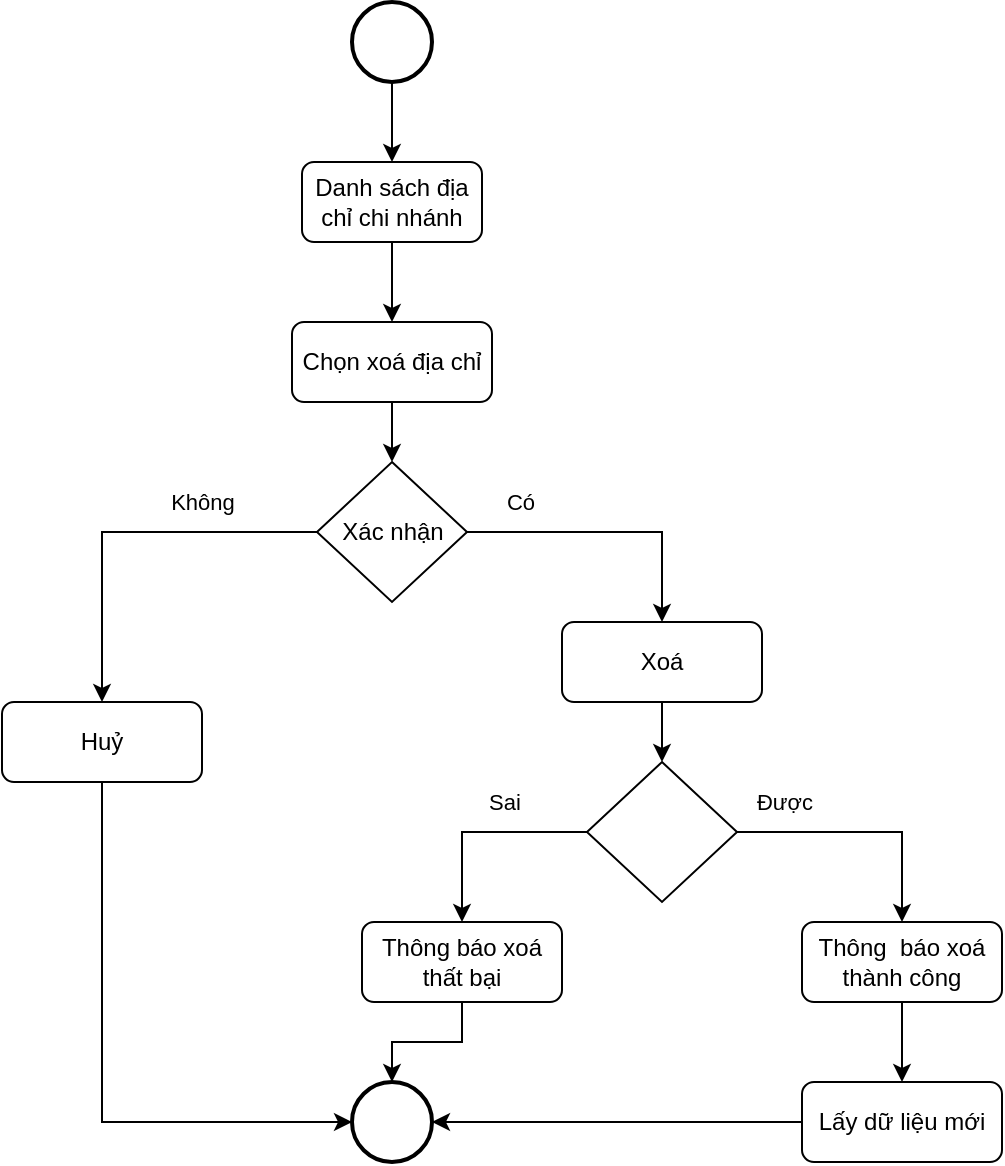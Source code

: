 <mxfile version="22.1.21" type="device">
  <diagram id="C5RBs43oDa-KdzZeNtuy" name="Page-1">
    <mxGraphModel dx="1276" dy="606" grid="1" gridSize="10" guides="1" tooltips="1" connect="1" arrows="1" fold="1" page="1" pageScale="1" pageWidth="827" pageHeight="1169" math="0" shadow="0">
      <root>
        <mxCell id="WIyWlLk6GJQsqaUBKTNV-0" />
        <mxCell id="WIyWlLk6GJQsqaUBKTNV-1" parent="WIyWlLk6GJQsqaUBKTNV-0" />
        <mxCell id="vbGwbBUcuy8wxPZ8sT2K-0" value="" style="edgeStyle=orthogonalEdgeStyle;rounded=0;orthogonalLoop=1;jettySize=auto;html=1;" edge="1" parent="WIyWlLk6GJQsqaUBKTNV-1" source="LU5P4YlEtu4sABiCGrMD-0" target="LU5P4YlEtu4sABiCGrMD-1">
          <mxGeometry relative="1" as="geometry" />
        </mxCell>
        <mxCell id="LU5P4YlEtu4sABiCGrMD-0" value="" style="strokeWidth=2;html=1;shape=mxgraph.flowchart.start_2;whiteSpace=wrap;" parent="WIyWlLk6GJQsqaUBKTNV-1" vertex="1">
          <mxGeometry x="245" y="20" width="40" height="40" as="geometry" />
        </mxCell>
        <mxCell id="LU5P4YlEtu4sABiCGrMD-4" value="" style="edgeStyle=orthogonalEdgeStyle;rounded=0;orthogonalLoop=1;jettySize=auto;html=1;" parent="WIyWlLk6GJQsqaUBKTNV-1" source="LU5P4YlEtu4sABiCGrMD-1" target="LU5P4YlEtu4sABiCGrMD-2" edge="1">
          <mxGeometry relative="1" as="geometry" />
        </mxCell>
        <mxCell id="LU5P4YlEtu4sABiCGrMD-1" value="Danh sách địa chỉ chi nhánh" style="rounded=1;whiteSpace=wrap;html=1;" parent="WIyWlLk6GJQsqaUBKTNV-1" vertex="1">
          <mxGeometry x="220" y="100" width="90" height="40" as="geometry" />
        </mxCell>
        <mxCell id="LU5P4YlEtu4sABiCGrMD-11" value="" style="edgeStyle=orthogonalEdgeStyle;rounded=0;orthogonalLoop=1;jettySize=auto;html=1;" parent="WIyWlLk6GJQsqaUBKTNV-1" source="LU5P4YlEtu4sABiCGrMD-2" target="LU5P4YlEtu4sABiCGrMD-6" edge="1">
          <mxGeometry relative="1" as="geometry" />
        </mxCell>
        <mxCell id="LU5P4YlEtu4sABiCGrMD-2" value="Chọn xoá địa chỉ" style="rounded=1;whiteSpace=wrap;html=1;" parent="WIyWlLk6GJQsqaUBKTNV-1" vertex="1">
          <mxGeometry x="215" y="180" width="100" height="40" as="geometry" />
        </mxCell>
        <mxCell id="LU5P4YlEtu4sABiCGrMD-8" style="edgeStyle=orthogonalEdgeStyle;rounded=0;orthogonalLoop=1;jettySize=auto;html=1;entryX=0.5;entryY=0;entryDx=0;entryDy=0;" parent="WIyWlLk6GJQsqaUBKTNV-1" source="LU5P4YlEtu4sABiCGrMD-6" target="LU5P4YlEtu4sABiCGrMD-7" edge="1">
          <mxGeometry relative="1" as="geometry" />
        </mxCell>
        <mxCell id="LU5P4YlEtu4sABiCGrMD-9" value="Có" style="edgeLabel;html=1;align=center;verticalAlign=middle;resizable=0;points=[];" parent="LU5P4YlEtu4sABiCGrMD-8" vertex="1" connectable="0">
          <mxGeometry x="-0.495" relative="1" as="geometry">
            <mxPoint x="-10" y="-15" as="offset" />
          </mxGeometry>
        </mxCell>
        <mxCell id="LU5P4YlEtu4sABiCGrMD-22" style="edgeStyle=orthogonalEdgeStyle;rounded=0;orthogonalLoop=1;jettySize=auto;html=1;entryX=0.5;entryY=0;entryDx=0;entryDy=0;" parent="WIyWlLk6GJQsqaUBKTNV-1" source="LU5P4YlEtu4sABiCGrMD-6" target="LU5P4YlEtu4sABiCGrMD-21" edge="1">
          <mxGeometry relative="1" as="geometry" />
        </mxCell>
        <mxCell id="LU5P4YlEtu4sABiCGrMD-23" value="Không" style="edgeLabel;html=1;align=center;verticalAlign=middle;resizable=0;points=[];" parent="LU5P4YlEtu4sABiCGrMD-22" vertex="1" connectable="0">
          <mxGeometry x="-0.508" y="-1" relative="1" as="geometry">
            <mxPoint x="-10" y="-14" as="offset" />
          </mxGeometry>
        </mxCell>
        <mxCell id="LU5P4YlEtu4sABiCGrMD-6" value="Xác nhận" style="rhombus;whiteSpace=wrap;html=1;" parent="WIyWlLk6GJQsqaUBKTNV-1" vertex="1">
          <mxGeometry x="227.5" y="250" width="75" height="70" as="geometry" />
        </mxCell>
        <mxCell id="LU5P4YlEtu4sABiCGrMD-16" value="" style="edgeStyle=orthogonalEdgeStyle;rounded=0;orthogonalLoop=1;jettySize=auto;html=1;" parent="WIyWlLk6GJQsqaUBKTNV-1" source="LU5P4YlEtu4sABiCGrMD-7" target="LU5P4YlEtu4sABiCGrMD-12" edge="1">
          <mxGeometry relative="1" as="geometry" />
        </mxCell>
        <mxCell id="LU5P4YlEtu4sABiCGrMD-7" value="Xoá" style="rounded=1;whiteSpace=wrap;html=1;" parent="WIyWlLk6GJQsqaUBKTNV-1" vertex="1">
          <mxGeometry x="350" y="330" width="100" height="40" as="geometry" />
        </mxCell>
        <mxCell id="LU5P4YlEtu4sABiCGrMD-14" style="edgeStyle=orthogonalEdgeStyle;rounded=0;orthogonalLoop=1;jettySize=auto;html=1;entryX=0.5;entryY=0;entryDx=0;entryDy=0;" parent="WIyWlLk6GJQsqaUBKTNV-1" source="LU5P4YlEtu4sABiCGrMD-12" target="LU5P4YlEtu4sABiCGrMD-13" edge="1">
          <mxGeometry relative="1" as="geometry" />
        </mxCell>
        <mxCell id="LU5P4YlEtu4sABiCGrMD-15" value="Sai" style="edgeLabel;html=1;align=center;verticalAlign=middle;resizable=0;points=[];" parent="LU5P4YlEtu4sABiCGrMD-14" vertex="1" connectable="0">
          <mxGeometry x="-0.284" relative="1" as="geometry">
            <mxPoint x="-3" y="-15" as="offset" />
          </mxGeometry>
        </mxCell>
        <mxCell id="LU5P4YlEtu4sABiCGrMD-18" style="edgeStyle=orthogonalEdgeStyle;rounded=0;orthogonalLoop=1;jettySize=auto;html=1;entryX=0.5;entryY=0;entryDx=0;entryDy=0;" parent="WIyWlLk6GJQsqaUBKTNV-1" source="LU5P4YlEtu4sABiCGrMD-12" target="LU5P4YlEtu4sABiCGrMD-17" edge="1">
          <mxGeometry relative="1" as="geometry" />
        </mxCell>
        <mxCell id="LU5P4YlEtu4sABiCGrMD-19" value="Được" style="edgeLabel;html=1;align=center;verticalAlign=middle;resizable=0;points=[];" parent="LU5P4YlEtu4sABiCGrMD-18" vertex="1" connectable="0">
          <mxGeometry x="-0.176" y="-1" relative="1" as="geometry">
            <mxPoint x="-29" y="-16" as="offset" />
          </mxGeometry>
        </mxCell>
        <mxCell id="LU5P4YlEtu4sABiCGrMD-12" value="" style="rhombus;whiteSpace=wrap;html=1;" parent="WIyWlLk6GJQsqaUBKTNV-1" vertex="1">
          <mxGeometry x="362.5" y="400" width="75" height="70" as="geometry" />
        </mxCell>
        <mxCell id="LU5P4YlEtu4sABiCGrMD-28" style="edgeStyle=orthogonalEdgeStyle;rounded=0;orthogonalLoop=1;jettySize=auto;html=1;" parent="WIyWlLk6GJQsqaUBKTNV-1" source="LU5P4YlEtu4sABiCGrMD-13" target="LU5P4YlEtu4sABiCGrMD-25" edge="1">
          <mxGeometry relative="1" as="geometry" />
        </mxCell>
        <mxCell id="LU5P4YlEtu4sABiCGrMD-13" value="Thông báo xoá thất bại" style="rounded=1;whiteSpace=wrap;html=1;" parent="WIyWlLk6GJQsqaUBKTNV-1" vertex="1">
          <mxGeometry x="250" y="480" width="100" height="40" as="geometry" />
        </mxCell>
        <mxCell id="LU5P4YlEtu4sABiCGrMD-29" value="" style="edgeStyle=orthogonalEdgeStyle;rounded=0;orthogonalLoop=1;jettySize=auto;html=1;" parent="WIyWlLk6GJQsqaUBKTNV-1" source="LU5P4YlEtu4sABiCGrMD-17" target="LU5P4YlEtu4sABiCGrMD-20" edge="1">
          <mxGeometry relative="1" as="geometry" />
        </mxCell>
        <mxCell id="LU5P4YlEtu4sABiCGrMD-17" value="Thông&amp;nbsp; báo xoá thành công" style="rounded=1;whiteSpace=wrap;html=1;" parent="WIyWlLk6GJQsqaUBKTNV-1" vertex="1">
          <mxGeometry x="470" y="480" width="100" height="40" as="geometry" />
        </mxCell>
        <mxCell id="LU5P4YlEtu4sABiCGrMD-20" value="Lấy dữ liệu mới" style="rounded=1;whiteSpace=wrap;html=1;" parent="WIyWlLk6GJQsqaUBKTNV-1" vertex="1">
          <mxGeometry x="470" y="560" width="100" height="40" as="geometry" />
        </mxCell>
        <mxCell id="LU5P4YlEtu4sABiCGrMD-21" value="Huỷ" style="rounded=1;whiteSpace=wrap;html=1;" parent="WIyWlLk6GJQsqaUBKTNV-1" vertex="1">
          <mxGeometry x="70" y="370" width="100" height="40" as="geometry" />
        </mxCell>
        <mxCell id="LU5P4YlEtu4sABiCGrMD-25" value="" style="strokeWidth=2;html=1;shape=mxgraph.flowchart.start_2;whiteSpace=wrap;" parent="WIyWlLk6GJQsqaUBKTNV-1" vertex="1">
          <mxGeometry x="245" y="560" width="40" height="40" as="geometry" />
        </mxCell>
        <mxCell id="LU5P4YlEtu4sABiCGrMD-26" style="edgeStyle=orthogonalEdgeStyle;rounded=0;orthogonalLoop=1;jettySize=auto;html=1;entryX=0;entryY=0.5;entryDx=0;entryDy=0;entryPerimeter=0;exitX=0.5;exitY=1;exitDx=0;exitDy=0;" parent="WIyWlLk6GJQsqaUBKTNV-1" source="LU5P4YlEtu4sABiCGrMD-21" target="LU5P4YlEtu4sABiCGrMD-25" edge="1">
          <mxGeometry relative="1" as="geometry" />
        </mxCell>
        <mxCell id="LU5P4YlEtu4sABiCGrMD-30" style="edgeStyle=orthogonalEdgeStyle;rounded=0;orthogonalLoop=1;jettySize=auto;html=1;entryX=1;entryY=0.5;entryDx=0;entryDy=0;entryPerimeter=0;" parent="WIyWlLk6GJQsqaUBKTNV-1" source="LU5P4YlEtu4sABiCGrMD-20" target="LU5P4YlEtu4sABiCGrMD-25" edge="1">
          <mxGeometry relative="1" as="geometry" />
        </mxCell>
      </root>
    </mxGraphModel>
  </diagram>
</mxfile>
